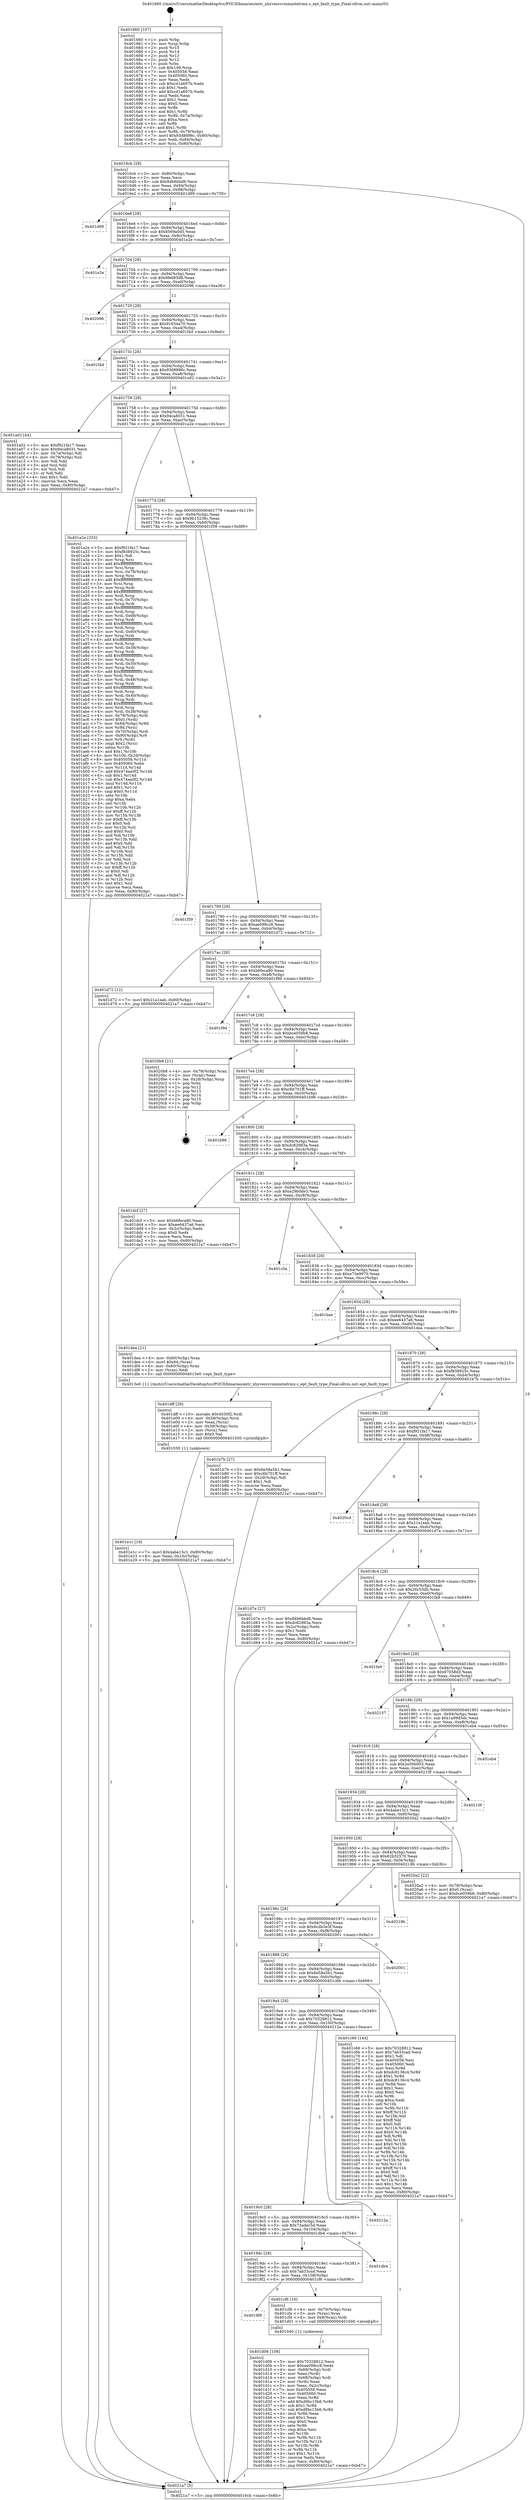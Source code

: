 digraph "0x401660" {
  label = "0x401660 (/mnt/c/Users/mathe/Desktop/tcc/POCII/binaries/extr_xhyvesrcvmmintelvmx.c_ept_fault_type_Final-ollvm.out::main(0))"
  labelloc = "t"
  node[shape=record]

  Entry [label="",width=0.3,height=0.3,shape=circle,fillcolor=black,style=filled]
  "0x4016cb" [label="{
     0x4016cb [29]\l
     | [instrs]\l
     &nbsp;&nbsp;0x4016cb \<+3\>: mov -0x80(%rbp),%eax\l
     &nbsp;&nbsp;0x4016ce \<+2\>: mov %eax,%ecx\l
     &nbsp;&nbsp;0x4016d0 \<+6\>: sub $0x84b6bbd6,%ecx\l
     &nbsp;&nbsp;0x4016d6 \<+6\>: mov %eax,-0x94(%rbp)\l
     &nbsp;&nbsp;0x4016dc \<+6\>: mov %ecx,-0x98(%rbp)\l
     &nbsp;&nbsp;0x4016e2 \<+6\>: je 0000000000401d99 \<main+0x739\>\l
  }"]
  "0x401d99" [label="{
     0x401d99\l
  }", style=dashed]
  "0x4016e8" [label="{
     0x4016e8 [28]\l
     | [instrs]\l
     &nbsp;&nbsp;0x4016e8 \<+5\>: jmp 00000000004016ed \<main+0x8d\>\l
     &nbsp;&nbsp;0x4016ed \<+6\>: mov -0x94(%rbp),%eax\l
     &nbsp;&nbsp;0x4016f3 \<+5\>: sub $0x8569a0d5,%eax\l
     &nbsp;&nbsp;0x4016f8 \<+6\>: mov %eax,-0x9c(%rbp)\l
     &nbsp;&nbsp;0x4016fe \<+6\>: je 0000000000401e2e \<main+0x7ce\>\l
  }"]
  Exit [label="",width=0.3,height=0.3,shape=circle,fillcolor=black,style=filled,peripheries=2]
  "0x401e2e" [label="{
     0x401e2e\l
  }", style=dashed]
  "0x401704" [label="{
     0x401704 [28]\l
     | [instrs]\l
     &nbsp;&nbsp;0x401704 \<+5\>: jmp 0000000000401709 \<main+0xa9\>\l
     &nbsp;&nbsp;0x401709 \<+6\>: mov -0x94(%rbp),%eax\l
     &nbsp;&nbsp;0x40170f \<+5\>: sub $0x8fe685d8,%eax\l
     &nbsp;&nbsp;0x401714 \<+6\>: mov %eax,-0xa0(%rbp)\l
     &nbsp;&nbsp;0x40171a \<+6\>: je 0000000000402096 \<main+0xa36\>\l
  }"]
  "0x401e1c" [label="{
     0x401e1c [18]\l
     | [instrs]\l
     &nbsp;&nbsp;0x401e1c \<+7\>: movl $0x4abe15c1,-0x80(%rbp)\l
     &nbsp;&nbsp;0x401e23 \<+6\>: mov %eax,-0x10c(%rbp)\l
     &nbsp;&nbsp;0x401e29 \<+5\>: jmp 00000000004021a7 \<main+0xb47\>\l
  }"]
  "0x402096" [label="{
     0x402096\l
  }", style=dashed]
  "0x401720" [label="{
     0x401720 [28]\l
     | [instrs]\l
     &nbsp;&nbsp;0x401720 \<+5\>: jmp 0000000000401725 \<main+0xc5\>\l
     &nbsp;&nbsp;0x401725 \<+6\>: mov -0x94(%rbp),%eax\l
     &nbsp;&nbsp;0x40172b \<+5\>: sub $0x91634a70,%eax\l
     &nbsp;&nbsp;0x401730 \<+6\>: mov %eax,-0xa4(%rbp)\l
     &nbsp;&nbsp;0x401736 \<+6\>: je 0000000000401f4d \<main+0x8ed\>\l
  }"]
  "0x401dff" [label="{
     0x401dff [29]\l
     | [instrs]\l
     &nbsp;&nbsp;0x401dff \<+10\>: movabs $0x4030f2,%rdi\l
     &nbsp;&nbsp;0x401e09 \<+4\>: mov -0x58(%rbp),%rcx\l
     &nbsp;&nbsp;0x401e0d \<+2\>: mov %eax,(%rcx)\l
     &nbsp;&nbsp;0x401e0f \<+4\>: mov -0x58(%rbp),%rcx\l
     &nbsp;&nbsp;0x401e13 \<+2\>: mov (%rcx),%esi\l
     &nbsp;&nbsp;0x401e15 \<+2\>: mov $0x0,%al\l
     &nbsp;&nbsp;0x401e17 \<+5\>: call 0000000000401030 \<printf@plt\>\l
     | [calls]\l
     &nbsp;&nbsp;0x401030 \{1\} (unknown)\l
  }"]
  "0x401f4d" [label="{
     0x401f4d\l
  }", style=dashed]
  "0x40173c" [label="{
     0x40173c [28]\l
     | [instrs]\l
     &nbsp;&nbsp;0x40173c \<+5\>: jmp 0000000000401741 \<main+0xe1\>\l
     &nbsp;&nbsp;0x401741 \<+6\>: mov -0x94(%rbp),%eax\l
     &nbsp;&nbsp;0x401747 \<+5\>: sub $0x93d8896c,%eax\l
     &nbsp;&nbsp;0x40174c \<+6\>: mov %eax,-0xa8(%rbp)\l
     &nbsp;&nbsp;0x401752 \<+6\>: je 0000000000401a02 \<main+0x3a2\>\l
  }"]
  "0x401d06" [label="{
     0x401d06 [108]\l
     | [instrs]\l
     &nbsp;&nbsp;0x401d06 \<+5\>: mov $0x70328812,%ecx\l
     &nbsp;&nbsp;0x401d0b \<+5\>: mov $0xae098cc8,%edx\l
     &nbsp;&nbsp;0x401d10 \<+4\>: mov -0x68(%rbp),%rdi\l
     &nbsp;&nbsp;0x401d14 \<+2\>: mov %eax,(%rdi)\l
     &nbsp;&nbsp;0x401d16 \<+4\>: mov -0x68(%rbp),%rdi\l
     &nbsp;&nbsp;0x401d1a \<+2\>: mov (%rdi),%eax\l
     &nbsp;&nbsp;0x401d1c \<+3\>: mov %eax,-0x2c(%rbp)\l
     &nbsp;&nbsp;0x401d1f \<+7\>: mov 0x405058,%eax\l
     &nbsp;&nbsp;0x401d26 \<+7\>: mov 0x405060,%esi\l
     &nbsp;&nbsp;0x401d2d \<+3\>: mov %eax,%r8d\l
     &nbsp;&nbsp;0x401d30 \<+7\>: add $0xd9bc15b6,%r8d\l
     &nbsp;&nbsp;0x401d37 \<+4\>: sub $0x1,%r8d\l
     &nbsp;&nbsp;0x401d3b \<+7\>: sub $0xd9bc15b6,%r8d\l
     &nbsp;&nbsp;0x401d42 \<+4\>: imul %r8d,%eax\l
     &nbsp;&nbsp;0x401d46 \<+3\>: and $0x1,%eax\l
     &nbsp;&nbsp;0x401d49 \<+3\>: cmp $0x0,%eax\l
     &nbsp;&nbsp;0x401d4c \<+4\>: sete %r9b\l
     &nbsp;&nbsp;0x401d50 \<+3\>: cmp $0xa,%esi\l
     &nbsp;&nbsp;0x401d53 \<+4\>: setl %r10b\l
     &nbsp;&nbsp;0x401d57 \<+3\>: mov %r9b,%r11b\l
     &nbsp;&nbsp;0x401d5a \<+3\>: and %r10b,%r11b\l
     &nbsp;&nbsp;0x401d5d \<+3\>: xor %r10b,%r9b\l
     &nbsp;&nbsp;0x401d60 \<+3\>: or %r9b,%r11b\l
     &nbsp;&nbsp;0x401d63 \<+4\>: test $0x1,%r11b\l
     &nbsp;&nbsp;0x401d67 \<+3\>: cmovne %edx,%ecx\l
     &nbsp;&nbsp;0x401d6a \<+3\>: mov %ecx,-0x80(%rbp)\l
     &nbsp;&nbsp;0x401d6d \<+5\>: jmp 00000000004021a7 \<main+0xb47\>\l
  }"]
  "0x401a02" [label="{
     0x401a02 [44]\l
     | [instrs]\l
     &nbsp;&nbsp;0x401a02 \<+5\>: mov $0xf921fa17,%eax\l
     &nbsp;&nbsp;0x401a07 \<+5\>: mov $0x94ca8031,%ecx\l
     &nbsp;&nbsp;0x401a0c \<+3\>: mov -0x7a(%rbp),%dl\l
     &nbsp;&nbsp;0x401a0f \<+4\>: mov -0x79(%rbp),%sil\l
     &nbsp;&nbsp;0x401a13 \<+3\>: mov %dl,%dil\l
     &nbsp;&nbsp;0x401a16 \<+3\>: and %sil,%dil\l
     &nbsp;&nbsp;0x401a19 \<+3\>: xor %sil,%dl\l
     &nbsp;&nbsp;0x401a1c \<+3\>: or %dl,%dil\l
     &nbsp;&nbsp;0x401a1f \<+4\>: test $0x1,%dil\l
     &nbsp;&nbsp;0x401a23 \<+3\>: cmovne %ecx,%eax\l
     &nbsp;&nbsp;0x401a26 \<+3\>: mov %eax,-0x80(%rbp)\l
     &nbsp;&nbsp;0x401a29 \<+5\>: jmp 00000000004021a7 \<main+0xb47\>\l
  }"]
  "0x401758" [label="{
     0x401758 [28]\l
     | [instrs]\l
     &nbsp;&nbsp;0x401758 \<+5\>: jmp 000000000040175d \<main+0xfd\>\l
     &nbsp;&nbsp;0x40175d \<+6\>: mov -0x94(%rbp),%eax\l
     &nbsp;&nbsp;0x401763 \<+5\>: sub $0x94ca8031,%eax\l
     &nbsp;&nbsp;0x401768 \<+6\>: mov %eax,-0xac(%rbp)\l
     &nbsp;&nbsp;0x40176e \<+6\>: je 0000000000401a2e \<main+0x3ce\>\l
  }"]
  "0x4021a7" [label="{
     0x4021a7 [5]\l
     | [instrs]\l
     &nbsp;&nbsp;0x4021a7 \<+5\>: jmp 00000000004016cb \<main+0x6b\>\l
  }"]
  "0x401660" [label="{
     0x401660 [107]\l
     | [instrs]\l
     &nbsp;&nbsp;0x401660 \<+1\>: push %rbp\l
     &nbsp;&nbsp;0x401661 \<+3\>: mov %rsp,%rbp\l
     &nbsp;&nbsp;0x401664 \<+2\>: push %r15\l
     &nbsp;&nbsp;0x401666 \<+2\>: push %r14\l
     &nbsp;&nbsp;0x401668 \<+2\>: push %r13\l
     &nbsp;&nbsp;0x40166a \<+2\>: push %r12\l
     &nbsp;&nbsp;0x40166c \<+1\>: push %rbx\l
     &nbsp;&nbsp;0x40166d \<+7\>: sub $0x108,%rsp\l
     &nbsp;&nbsp;0x401674 \<+7\>: mov 0x405058,%eax\l
     &nbsp;&nbsp;0x40167b \<+7\>: mov 0x405060,%ecx\l
     &nbsp;&nbsp;0x401682 \<+2\>: mov %eax,%edx\l
     &nbsp;&nbsp;0x401684 \<+6\>: sub $0xcd1a697b,%edx\l
     &nbsp;&nbsp;0x40168a \<+3\>: sub $0x1,%edx\l
     &nbsp;&nbsp;0x40168d \<+6\>: add $0xcd1a697b,%edx\l
     &nbsp;&nbsp;0x401693 \<+3\>: imul %edx,%eax\l
     &nbsp;&nbsp;0x401696 \<+3\>: and $0x1,%eax\l
     &nbsp;&nbsp;0x401699 \<+3\>: cmp $0x0,%eax\l
     &nbsp;&nbsp;0x40169c \<+4\>: sete %r8b\l
     &nbsp;&nbsp;0x4016a0 \<+4\>: and $0x1,%r8b\l
     &nbsp;&nbsp;0x4016a4 \<+4\>: mov %r8b,-0x7a(%rbp)\l
     &nbsp;&nbsp;0x4016a8 \<+3\>: cmp $0xa,%ecx\l
     &nbsp;&nbsp;0x4016ab \<+4\>: setl %r8b\l
     &nbsp;&nbsp;0x4016af \<+4\>: and $0x1,%r8b\l
     &nbsp;&nbsp;0x4016b3 \<+4\>: mov %r8b,-0x79(%rbp)\l
     &nbsp;&nbsp;0x4016b7 \<+7\>: movl $0x93d8896c,-0x80(%rbp)\l
     &nbsp;&nbsp;0x4016be \<+6\>: mov %edi,-0x84(%rbp)\l
     &nbsp;&nbsp;0x4016c4 \<+7\>: mov %rsi,-0x90(%rbp)\l
  }"]
  "0x4019f8" [label="{
     0x4019f8\l
  }", style=dashed]
  "0x401a2e" [label="{
     0x401a2e [333]\l
     | [instrs]\l
     &nbsp;&nbsp;0x401a2e \<+5\>: mov $0xf921fa17,%eax\l
     &nbsp;&nbsp;0x401a33 \<+5\>: mov $0xf838925c,%ecx\l
     &nbsp;&nbsp;0x401a38 \<+2\>: mov $0x1,%dl\l
     &nbsp;&nbsp;0x401a3a \<+3\>: mov %rsp,%rsi\l
     &nbsp;&nbsp;0x401a3d \<+4\>: add $0xfffffffffffffff0,%rsi\l
     &nbsp;&nbsp;0x401a41 \<+3\>: mov %rsi,%rsp\l
     &nbsp;&nbsp;0x401a44 \<+4\>: mov %rsi,-0x78(%rbp)\l
     &nbsp;&nbsp;0x401a48 \<+3\>: mov %rsp,%rsi\l
     &nbsp;&nbsp;0x401a4b \<+4\>: add $0xfffffffffffffff0,%rsi\l
     &nbsp;&nbsp;0x401a4f \<+3\>: mov %rsi,%rsp\l
     &nbsp;&nbsp;0x401a52 \<+3\>: mov %rsp,%rdi\l
     &nbsp;&nbsp;0x401a55 \<+4\>: add $0xfffffffffffffff0,%rdi\l
     &nbsp;&nbsp;0x401a59 \<+3\>: mov %rdi,%rsp\l
     &nbsp;&nbsp;0x401a5c \<+4\>: mov %rdi,-0x70(%rbp)\l
     &nbsp;&nbsp;0x401a60 \<+3\>: mov %rsp,%rdi\l
     &nbsp;&nbsp;0x401a63 \<+4\>: add $0xfffffffffffffff0,%rdi\l
     &nbsp;&nbsp;0x401a67 \<+3\>: mov %rdi,%rsp\l
     &nbsp;&nbsp;0x401a6a \<+4\>: mov %rdi,-0x68(%rbp)\l
     &nbsp;&nbsp;0x401a6e \<+3\>: mov %rsp,%rdi\l
     &nbsp;&nbsp;0x401a71 \<+4\>: add $0xfffffffffffffff0,%rdi\l
     &nbsp;&nbsp;0x401a75 \<+3\>: mov %rdi,%rsp\l
     &nbsp;&nbsp;0x401a78 \<+4\>: mov %rdi,-0x60(%rbp)\l
     &nbsp;&nbsp;0x401a7c \<+3\>: mov %rsp,%rdi\l
     &nbsp;&nbsp;0x401a7f \<+4\>: add $0xfffffffffffffff0,%rdi\l
     &nbsp;&nbsp;0x401a83 \<+3\>: mov %rdi,%rsp\l
     &nbsp;&nbsp;0x401a86 \<+4\>: mov %rdi,-0x58(%rbp)\l
     &nbsp;&nbsp;0x401a8a \<+3\>: mov %rsp,%rdi\l
     &nbsp;&nbsp;0x401a8d \<+4\>: add $0xfffffffffffffff0,%rdi\l
     &nbsp;&nbsp;0x401a91 \<+3\>: mov %rdi,%rsp\l
     &nbsp;&nbsp;0x401a94 \<+4\>: mov %rdi,-0x50(%rbp)\l
     &nbsp;&nbsp;0x401a98 \<+3\>: mov %rsp,%rdi\l
     &nbsp;&nbsp;0x401a9b \<+4\>: add $0xfffffffffffffff0,%rdi\l
     &nbsp;&nbsp;0x401a9f \<+3\>: mov %rdi,%rsp\l
     &nbsp;&nbsp;0x401aa2 \<+4\>: mov %rdi,-0x48(%rbp)\l
     &nbsp;&nbsp;0x401aa6 \<+3\>: mov %rsp,%rdi\l
     &nbsp;&nbsp;0x401aa9 \<+4\>: add $0xfffffffffffffff0,%rdi\l
     &nbsp;&nbsp;0x401aad \<+3\>: mov %rdi,%rsp\l
     &nbsp;&nbsp;0x401ab0 \<+4\>: mov %rdi,-0x40(%rbp)\l
     &nbsp;&nbsp;0x401ab4 \<+3\>: mov %rsp,%rdi\l
     &nbsp;&nbsp;0x401ab7 \<+4\>: add $0xfffffffffffffff0,%rdi\l
     &nbsp;&nbsp;0x401abb \<+3\>: mov %rdi,%rsp\l
     &nbsp;&nbsp;0x401abe \<+4\>: mov %rdi,-0x38(%rbp)\l
     &nbsp;&nbsp;0x401ac2 \<+4\>: mov -0x78(%rbp),%rdi\l
     &nbsp;&nbsp;0x401ac6 \<+6\>: movl $0x0,(%rdi)\l
     &nbsp;&nbsp;0x401acc \<+7\>: mov -0x84(%rbp),%r8d\l
     &nbsp;&nbsp;0x401ad3 \<+3\>: mov %r8d,(%rsi)\l
     &nbsp;&nbsp;0x401ad6 \<+4\>: mov -0x70(%rbp),%rdi\l
     &nbsp;&nbsp;0x401ada \<+7\>: mov -0x90(%rbp),%r9\l
     &nbsp;&nbsp;0x401ae1 \<+3\>: mov %r9,(%rdi)\l
     &nbsp;&nbsp;0x401ae4 \<+3\>: cmpl $0x2,(%rsi)\l
     &nbsp;&nbsp;0x401ae7 \<+4\>: setne %r10b\l
     &nbsp;&nbsp;0x401aeb \<+4\>: and $0x1,%r10b\l
     &nbsp;&nbsp;0x401aef \<+4\>: mov %r10b,-0x2d(%rbp)\l
     &nbsp;&nbsp;0x401af3 \<+8\>: mov 0x405058,%r11d\l
     &nbsp;&nbsp;0x401afb \<+7\>: mov 0x405060,%ebx\l
     &nbsp;&nbsp;0x401b02 \<+3\>: mov %r11d,%r14d\l
     &nbsp;&nbsp;0x401b05 \<+7\>: add $0x474aa0f2,%r14d\l
     &nbsp;&nbsp;0x401b0c \<+4\>: sub $0x1,%r14d\l
     &nbsp;&nbsp;0x401b10 \<+7\>: sub $0x474aa0f2,%r14d\l
     &nbsp;&nbsp;0x401b17 \<+4\>: imul %r14d,%r11d\l
     &nbsp;&nbsp;0x401b1b \<+4\>: and $0x1,%r11d\l
     &nbsp;&nbsp;0x401b1f \<+4\>: cmp $0x0,%r11d\l
     &nbsp;&nbsp;0x401b23 \<+4\>: sete %r10b\l
     &nbsp;&nbsp;0x401b27 \<+3\>: cmp $0xa,%ebx\l
     &nbsp;&nbsp;0x401b2a \<+4\>: setl %r15b\l
     &nbsp;&nbsp;0x401b2e \<+3\>: mov %r10b,%r12b\l
     &nbsp;&nbsp;0x401b31 \<+4\>: xor $0xff,%r12b\l
     &nbsp;&nbsp;0x401b35 \<+3\>: mov %r15b,%r13b\l
     &nbsp;&nbsp;0x401b38 \<+4\>: xor $0xff,%r13b\l
     &nbsp;&nbsp;0x401b3c \<+3\>: xor $0x0,%dl\l
     &nbsp;&nbsp;0x401b3f \<+3\>: mov %r12b,%sil\l
     &nbsp;&nbsp;0x401b42 \<+4\>: and $0x0,%sil\l
     &nbsp;&nbsp;0x401b46 \<+3\>: and %dl,%r10b\l
     &nbsp;&nbsp;0x401b49 \<+3\>: mov %r13b,%dil\l
     &nbsp;&nbsp;0x401b4c \<+4\>: and $0x0,%dil\l
     &nbsp;&nbsp;0x401b50 \<+3\>: and %dl,%r15b\l
     &nbsp;&nbsp;0x401b53 \<+3\>: or %r10b,%sil\l
     &nbsp;&nbsp;0x401b56 \<+3\>: or %r15b,%dil\l
     &nbsp;&nbsp;0x401b59 \<+3\>: xor %dil,%sil\l
     &nbsp;&nbsp;0x401b5c \<+3\>: or %r13b,%r12b\l
     &nbsp;&nbsp;0x401b5f \<+4\>: xor $0xff,%r12b\l
     &nbsp;&nbsp;0x401b63 \<+3\>: or $0x0,%dl\l
     &nbsp;&nbsp;0x401b66 \<+3\>: and %dl,%r12b\l
     &nbsp;&nbsp;0x401b69 \<+3\>: or %r12b,%sil\l
     &nbsp;&nbsp;0x401b6c \<+4\>: test $0x1,%sil\l
     &nbsp;&nbsp;0x401b70 \<+3\>: cmovne %ecx,%eax\l
     &nbsp;&nbsp;0x401b73 \<+3\>: mov %eax,-0x80(%rbp)\l
     &nbsp;&nbsp;0x401b76 \<+5\>: jmp 00000000004021a7 \<main+0xb47\>\l
  }"]
  "0x401774" [label="{
     0x401774 [28]\l
     | [instrs]\l
     &nbsp;&nbsp;0x401774 \<+5\>: jmp 0000000000401779 \<main+0x119\>\l
     &nbsp;&nbsp;0x401779 \<+6\>: mov -0x94(%rbp),%eax\l
     &nbsp;&nbsp;0x40177f \<+5\>: sub $0x9b15236c,%eax\l
     &nbsp;&nbsp;0x401784 \<+6\>: mov %eax,-0xb0(%rbp)\l
     &nbsp;&nbsp;0x40178a \<+6\>: je 0000000000401f59 \<main+0x8f9\>\l
  }"]
  "0x401cf6" [label="{
     0x401cf6 [16]\l
     | [instrs]\l
     &nbsp;&nbsp;0x401cf6 \<+4\>: mov -0x70(%rbp),%rax\l
     &nbsp;&nbsp;0x401cfa \<+3\>: mov (%rax),%rax\l
     &nbsp;&nbsp;0x401cfd \<+4\>: mov 0x8(%rax),%rdi\l
     &nbsp;&nbsp;0x401d01 \<+5\>: call 0000000000401040 \<atoi@plt\>\l
     | [calls]\l
     &nbsp;&nbsp;0x401040 \{1\} (unknown)\l
  }"]
  "0x4019dc" [label="{
     0x4019dc [28]\l
     | [instrs]\l
     &nbsp;&nbsp;0x4019dc \<+5\>: jmp 00000000004019e1 \<main+0x381\>\l
     &nbsp;&nbsp;0x4019e1 \<+6\>: mov -0x94(%rbp),%eax\l
     &nbsp;&nbsp;0x4019e7 \<+5\>: sub $0x7ab33cad,%eax\l
     &nbsp;&nbsp;0x4019ec \<+6\>: mov %eax,-0x108(%rbp)\l
     &nbsp;&nbsp;0x4019f2 \<+6\>: je 0000000000401cf6 \<main+0x696\>\l
  }"]
  "0x401f59" [label="{
     0x401f59\l
  }", style=dashed]
  "0x401790" [label="{
     0x401790 [28]\l
     | [instrs]\l
     &nbsp;&nbsp;0x401790 \<+5\>: jmp 0000000000401795 \<main+0x135\>\l
     &nbsp;&nbsp;0x401795 \<+6\>: mov -0x94(%rbp),%eax\l
     &nbsp;&nbsp;0x40179b \<+5\>: sub $0xae098cc8,%eax\l
     &nbsp;&nbsp;0x4017a0 \<+6\>: mov %eax,-0xb4(%rbp)\l
     &nbsp;&nbsp;0x4017a6 \<+6\>: je 0000000000401d72 \<main+0x712\>\l
  }"]
  "0x401db4" [label="{
     0x401db4\l
  }", style=dashed]
  "0x401d72" [label="{
     0x401d72 [12]\l
     | [instrs]\l
     &nbsp;&nbsp;0x401d72 \<+7\>: movl $0x21a1eab,-0x80(%rbp)\l
     &nbsp;&nbsp;0x401d79 \<+5\>: jmp 00000000004021a7 \<main+0xb47\>\l
  }"]
  "0x4017ac" [label="{
     0x4017ac [28]\l
     | [instrs]\l
     &nbsp;&nbsp;0x4017ac \<+5\>: jmp 00000000004017b1 \<main+0x151\>\l
     &nbsp;&nbsp;0x4017b1 \<+6\>: mov -0x94(%rbp),%eax\l
     &nbsp;&nbsp;0x4017b7 \<+5\>: sub $0xb6feca80,%eax\l
     &nbsp;&nbsp;0x4017bc \<+6\>: mov %eax,-0xb8(%rbp)\l
     &nbsp;&nbsp;0x4017c2 \<+6\>: je 0000000000401f9d \<main+0x93d\>\l
  }"]
  "0x4019c0" [label="{
     0x4019c0 [28]\l
     | [instrs]\l
     &nbsp;&nbsp;0x4019c0 \<+5\>: jmp 00000000004019c5 \<main+0x365\>\l
     &nbsp;&nbsp;0x4019c5 \<+6\>: mov -0x94(%rbp),%eax\l
     &nbsp;&nbsp;0x4019cb \<+5\>: sub $0x73adec5d,%eax\l
     &nbsp;&nbsp;0x4019d0 \<+6\>: mov %eax,-0x104(%rbp)\l
     &nbsp;&nbsp;0x4019d6 \<+6\>: je 0000000000401db4 \<main+0x754\>\l
  }"]
  "0x401f9d" [label="{
     0x401f9d\l
  }", style=dashed]
  "0x4017c8" [label="{
     0x4017c8 [28]\l
     | [instrs]\l
     &nbsp;&nbsp;0x4017c8 \<+5\>: jmp 00000000004017cd \<main+0x16d\>\l
     &nbsp;&nbsp;0x4017cd \<+6\>: mov -0x94(%rbp),%eax\l
     &nbsp;&nbsp;0x4017d3 \<+5\>: sub $0xbce059b8,%eax\l
     &nbsp;&nbsp;0x4017d8 \<+6\>: mov %eax,-0xbc(%rbp)\l
     &nbsp;&nbsp;0x4017de \<+6\>: je 00000000004020b8 \<main+0xa58\>\l
  }"]
  "0x40212a" [label="{
     0x40212a\l
  }", style=dashed]
  "0x4020b8" [label="{
     0x4020b8 [21]\l
     | [instrs]\l
     &nbsp;&nbsp;0x4020b8 \<+4\>: mov -0x78(%rbp),%rax\l
     &nbsp;&nbsp;0x4020bc \<+2\>: mov (%rax),%eax\l
     &nbsp;&nbsp;0x4020be \<+4\>: lea -0x28(%rbp),%rsp\l
     &nbsp;&nbsp;0x4020c2 \<+1\>: pop %rbx\l
     &nbsp;&nbsp;0x4020c3 \<+2\>: pop %r12\l
     &nbsp;&nbsp;0x4020c5 \<+2\>: pop %r13\l
     &nbsp;&nbsp;0x4020c7 \<+2\>: pop %r14\l
     &nbsp;&nbsp;0x4020c9 \<+2\>: pop %r15\l
     &nbsp;&nbsp;0x4020cb \<+1\>: pop %rbp\l
     &nbsp;&nbsp;0x4020cc \<+1\>: ret\l
  }"]
  "0x4017e4" [label="{
     0x4017e4 [28]\l
     | [instrs]\l
     &nbsp;&nbsp;0x4017e4 \<+5\>: jmp 00000000004017e9 \<main+0x189\>\l
     &nbsp;&nbsp;0x4017e9 \<+6\>: mov -0x94(%rbp),%eax\l
     &nbsp;&nbsp;0x4017ef \<+5\>: sub $0xc6b701ff,%eax\l
     &nbsp;&nbsp;0x4017f4 \<+6\>: mov %eax,-0xc0(%rbp)\l
     &nbsp;&nbsp;0x4017fa \<+6\>: je 0000000000401b96 \<main+0x536\>\l
  }"]
  "0x4019a4" [label="{
     0x4019a4 [28]\l
     | [instrs]\l
     &nbsp;&nbsp;0x4019a4 \<+5\>: jmp 00000000004019a9 \<main+0x349\>\l
     &nbsp;&nbsp;0x4019a9 \<+6\>: mov -0x94(%rbp),%eax\l
     &nbsp;&nbsp;0x4019af \<+5\>: sub $0x70328812,%eax\l
     &nbsp;&nbsp;0x4019b4 \<+6\>: mov %eax,-0x100(%rbp)\l
     &nbsp;&nbsp;0x4019ba \<+6\>: je 000000000040212a \<main+0xaca\>\l
  }"]
  "0x401b96" [label="{
     0x401b96\l
  }", style=dashed]
  "0x401800" [label="{
     0x401800 [28]\l
     | [instrs]\l
     &nbsp;&nbsp;0x401800 \<+5\>: jmp 0000000000401805 \<main+0x1a5\>\l
     &nbsp;&nbsp;0x401805 \<+6\>: mov -0x94(%rbp),%eax\l
     &nbsp;&nbsp;0x40180b \<+5\>: sub $0xdc82983a,%eax\l
     &nbsp;&nbsp;0x401810 \<+6\>: mov %eax,-0xc4(%rbp)\l
     &nbsp;&nbsp;0x401816 \<+6\>: je 0000000000401dcf \<main+0x76f\>\l
  }"]
  "0x401c66" [label="{
     0x401c66 [144]\l
     | [instrs]\l
     &nbsp;&nbsp;0x401c66 \<+5\>: mov $0x70328812,%eax\l
     &nbsp;&nbsp;0x401c6b \<+5\>: mov $0x7ab33cad,%ecx\l
     &nbsp;&nbsp;0x401c70 \<+2\>: mov $0x1,%dl\l
     &nbsp;&nbsp;0x401c72 \<+7\>: mov 0x405058,%esi\l
     &nbsp;&nbsp;0x401c79 \<+7\>: mov 0x405060,%edi\l
     &nbsp;&nbsp;0x401c80 \<+3\>: mov %esi,%r8d\l
     &nbsp;&nbsp;0x401c83 \<+7\>: sub $0xdc8136c4,%r8d\l
     &nbsp;&nbsp;0x401c8a \<+4\>: sub $0x1,%r8d\l
     &nbsp;&nbsp;0x401c8e \<+7\>: add $0xdc8136c4,%r8d\l
     &nbsp;&nbsp;0x401c95 \<+4\>: imul %r8d,%esi\l
     &nbsp;&nbsp;0x401c99 \<+3\>: and $0x1,%esi\l
     &nbsp;&nbsp;0x401c9c \<+3\>: cmp $0x0,%esi\l
     &nbsp;&nbsp;0x401c9f \<+4\>: sete %r9b\l
     &nbsp;&nbsp;0x401ca3 \<+3\>: cmp $0xa,%edi\l
     &nbsp;&nbsp;0x401ca6 \<+4\>: setl %r10b\l
     &nbsp;&nbsp;0x401caa \<+3\>: mov %r9b,%r11b\l
     &nbsp;&nbsp;0x401cad \<+4\>: xor $0xff,%r11b\l
     &nbsp;&nbsp;0x401cb1 \<+3\>: mov %r10b,%bl\l
     &nbsp;&nbsp;0x401cb4 \<+3\>: xor $0xff,%bl\l
     &nbsp;&nbsp;0x401cb7 \<+3\>: xor $0x0,%dl\l
     &nbsp;&nbsp;0x401cba \<+3\>: mov %r11b,%r14b\l
     &nbsp;&nbsp;0x401cbd \<+4\>: and $0x0,%r14b\l
     &nbsp;&nbsp;0x401cc1 \<+3\>: and %dl,%r9b\l
     &nbsp;&nbsp;0x401cc4 \<+3\>: mov %bl,%r15b\l
     &nbsp;&nbsp;0x401cc7 \<+4\>: and $0x0,%r15b\l
     &nbsp;&nbsp;0x401ccb \<+3\>: and %dl,%r10b\l
     &nbsp;&nbsp;0x401cce \<+3\>: or %r9b,%r14b\l
     &nbsp;&nbsp;0x401cd1 \<+3\>: or %r10b,%r15b\l
     &nbsp;&nbsp;0x401cd4 \<+3\>: xor %r15b,%r14b\l
     &nbsp;&nbsp;0x401cd7 \<+3\>: or %bl,%r11b\l
     &nbsp;&nbsp;0x401cda \<+4\>: xor $0xff,%r11b\l
     &nbsp;&nbsp;0x401cde \<+3\>: or $0x0,%dl\l
     &nbsp;&nbsp;0x401ce1 \<+3\>: and %dl,%r11b\l
     &nbsp;&nbsp;0x401ce4 \<+3\>: or %r11b,%r14b\l
     &nbsp;&nbsp;0x401ce7 \<+4\>: test $0x1,%r14b\l
     &nbsp;&nbsp;0x401ceb \<+3\>: cmovne %ecx,%eax\l
     &nbsp;&nbsp;0x401cee \<+3\>: mov %eax,-0x80(%rbp)\l
     &nbsp;&nbsp;0x401cf1 \<+5\>: jmp 00000000004021a7 \<main+0xb47\>\l
  }"]
  "0x401dcf" [label="{
     0x401dcf [27]\l
     | [instrs]\l
     &nbsp;&nbsp;0x401dcf \<+5\>: mov $0xb6feca80,%eax\l
     &nbsp;&nbsp;0x401dd4 \<+5\>: mov $0xee6437a6,%ecx\l
     &nbsp;&nbsp;0x401dd9 \<+3\>: mov -0x2c(%rbp),%edx\l
     &nbsp;&nbsp;0x401ddc \<+3\>: cmp $0x0,%edx\l
     &nbsp;&nbsp;0x401ddf \<+3\>: cmove %ecx,%eax\l
     &nbsp;&nbsp;0x401de2 \<+3\>: mov %eax,-0x80(%rbp)\l
     &nbsp;&nbsp;0x401de5 \<+5\>: jmp 00000000004021a7 \<main+0xb47\>\l
  }"]
  "0x40181c" [label="{
     0x40181c [28]\l
     | [instrs]\l
     &nbsp;&nbsp;0x40181c \<+5\>: jmp 0000000000401821 \<main+0x1c1\>\l
     &nbsp;&nbsp;0x401821 \<+6\>: mov -0x94(%rbp),%eax\l
     &nbsp;&nbsp;0x401827 \<+5\>: sub $0xe29b0de3,%eax\l
     &nbsp;&nbsp;0x40182c \<+6\>: mov %eax,-0xc8(%rbp)\l
     &nbsp;&nbsp;0x401832 \<+6\>: je 0000000000401c5a \<main+0x5fa\>\l
  }"]
  "0x401988" [label="{
     0x401988 [28]\l
     | [instrs]\l
     &nbsp;&nbsp;0x401988 \<+5\>: jmp 000000000040198d \<main+0x32d\>\l
     &nbsp;&nbsp;0x40198d \<+6\>: mov -0x94(%rbp),%eax\l
     &nbsp;&nbsp;0x401993 \<+5\>: sub $0x6e58a5b1,%eax\l
     &nbsp;&nbsp;0x401998 \<+6\>: mov %eax,-0xfc(%rbp)\l
     &nbsp;&nbsp;0x40199e \<+6\>: je 0000000000401c66 \<main+0x606\>\l
  }"]
  "0x401c5a" [label="{
     0x401c5a\l
  }", style=dashed]
  "0x401838" [label="{
     0x401838 [28]\l
     | [instrs]\l
     &nbsp;&nbsp;0x401838 \<+5\>: jmp 000000000040183d \<main+0x1dd\>\l
     &nbsp;&nbsp;0x40183d \<+6\>: mov -0x94(%rbp),%eax\l
     &nbsp;&nbsp;0x401843 \<+5\>: sub $0xe73e9970,%eax\l
     &nbsp;&nbsp;0x401848 \<+6\>: mov %eax,-0xcc(%rbp)\l
     &nbsp;&nbsp;0x40184e \<+6\>: je 0000000000401bee \<main+0x58e\>\l
  }"]
  "0x402001" [label="{
     0x402001\l
  }", style=dashed]
  "0x401bee" [label="{
     0x401bee\l
  }", style=dashed]
  "0x401854" [label="{
     0x401854 [28]\l
     | [instrs]\l
     &nbsp;&nbsp;0x401854 \<+5\>: jmp 0000000000401859 \<main+0x1f9\>\l
     &nbsp;&nbsp;0x401859 \<+6\>: mov -0x94(%rbp),%eax\l
     &nbsp;&nbsp;0x40185f \<+5\>: sub $0xee6437a6,%eax\l
     &nbsp;&nbsp;0x401864 \<+6\>: mov %eax,-0xd0(%rbp)\l
     &nbsp;&nbsp;0x40186a \<+6\>: je 0000000000401dea \<main+0x78a\>\l
  }"]
  "0x40196c" [label="{
     0x40196c [28]\l
     | [instrs]\l
     &nbsp;&nbsp;0x40196c \<+5\>: jmp 0000000000401971 \<main+0x311\>\l
     &nbsp;&nbsp;0x401971 \<+6\>: mov -0x94(%rbp),%eax\l
     &nbsp;&nbsp;0x401977 \<+5\>: sub $0x6cdb3e3f,%eax\l
     &nbsp;&nbsp;0x40197c \<+6\>: mov %eax,-0xf8(%rbp)\l
     &nbsp;&nbsp;0x401982 \<+6\>: je 0000000000402001 \<main+0x9a1\>\l
  }"]
  "0x401dea" [label="{
     0x401dea [21]\l
     | [instrs]\l
     &nbsp;&nbsp;0x401dea \<+4\>: mov -0x60(%rbp),%rax\l
     &nbsp;&nbsp;0x401dee \<+6\>: movl $0x64,(%rax)\l
     &nbsp;&nbsp;0x401df4 \<+4\>: mov -0x60(%rbp),%rax\l
     &nbsp;&nbsp;0x401df8 \<+2\>: mov (%rax),%edi\l
     &nbsp;&nbsp;0x401dfa \<+5\>: call 00000000004013e0 \<ept_fault_type\>\l
     | [calls]\l
     &nbsp;&nbsp;0x4013e0 \{1\} (/mnt/c/Users/mathe/Desktop/tcc/POCII/binaries/extr_xhyvesrcvmmintelvmx.c_ept_fault_type_Final-ollvm.out::ept_fault_type)\l
  }"]
  "0x401870" [label="{
     0x401870 [28]\l
     | [instrs]\l
     &nbsp;&nbsp;0x401870 \<+5\>: jmp 0000000000401875 \<main+0x215\>\l
     &nbsp;&nbsp;0x401875 \<+6\>: mov -0x94(%rbp),%eax\l
     &nbsp;&nbsp;0x40187b \<+5\>: sub $0xf838925c,%eax\l
     &nbsp;&nbsp;0x401880 \<+6\>: mov %eax,-0xd4(%rbp)\l
     &nbsp;&nbsp;0x401886 \<+6\>: je 0000000000401b7b \<main+0x51b\>\l
  }"]
  "0x40219b" [label="{
     0x40219b\l
  }", style=dashed]
  "0x401b7b" [label="{
     0x401b7b [27]\l
     | [instrs]\l
     &nbsp;&nbsp;0x401b7b \<+5\>: mov $0x6e58a5b1,%eax\l
     &nbsp;&nbsp;0x401b80 \<+5\>: mov $0xc6b701ff,%ecx\l
     &nbsp;&nbsp;0x401b85 \<+3\>: mov -0x2d(%rbp),%dl\l
     &nbsp;&nbsp;0x401b88 \<+3\>: test $0x1,%dl\l
     &nbsp;&nbsp;0x401b8b \<+3\>: cmovne %ecx,%eax\l
     &nbsp;&nbsp;0x401b8e \<+3\>: mov %eax,-0x80(%rbp)\l
     &nbsp;&nbsp;0x401b91 \<+5\>: jmp 00000000004021a7 \<main+0xb47\>\l
  }"]
  "0x40188c" [label="{
     0x40188c [28]\l
     | [instrs]\l
     &nbsp;&nbsp;0x40188c \<+5\>: jmp 0000000000401891 \<main+0x231\>\l
     &nbsp;&nbsp;0x401891 \<+6\>: mov -0x94(%rbp),%eax\l
     &nbsp;&nbsp;0x401897 \<+5\>: sub $0xf921fa17,%eax\l
     &nbsp;&nbsp;0x40189c \<+6\>: mov %eax,-0xd8(%rbp)\l
     &nbsp;&nbsp;0x4018a2 \<+6\>: je 00000000004020cd \<main+0xa6d\>\l
  }"]
  "0x401950" [label="{
     0x401950 [28]\l
     | [instrs]\l
     &nbsp;&nbsp;0x401950 \<+5\>: jmp 0000000000401955 \<main+0x2f5\>\l
     &nbsp;&nbsp;0x401955 \<+6\>: mov -0x94(%rbp),%eax\l
     &nbsp;&nbsp;0x40195b \<+5\>: sub $0x62b32570,%eax\l
     &nbsp;&nbsp;0x401960 \<+6\>: mov %eax,-0xf4(%rbp)\l
     &nbsp;&nbsp;0x401966 \<+6\>: je 000000000040219b \<main+0xb3b\>\l
  }"]
  "0x4020cd" [label="{
     0x4020cd\l
  }", style=dashed]
  "0x4018a8" [label="{
     0x4018a8 [28]\l
     | [instrs]\l
     &nbsp;&nbsp;0x4018a8 \<+5\>: jmp 00000000004018ad \<main+0x24d\>\l
     &nbsp;&nbsp;0x4018ad \<+6\>: mov -0x94(%rbp),%eax\l
     &nbsp;&nbsp;0x4018b3 \<+5\>: sub $0x21a1eab,%eax\l
     &nbsp;&nbsp;0x4018b8 \<+6\>: mov %eax,-0xdc(%rbp)\l
     &nbsp;&nbsp;0x4018be \<+6\>: je 0000000000401d7e \<main+0x71e\>\l
  }"]
  "0x4020a2" [label="{
     0x4020a2 [22]\l
     | [instrs]\l
     &nbsp;&nbsp;0x4020a2 \<+4\>: mov -0x78(%rbp),%rax\l
     &nbsp;&nbsp;0x4020a6 \<+6\>: movl $0x0,(%rax)\l
     &nbsp;&nbsp;0x4020ac \<+7\>: movl $0xbce059b8,-0x80(%rbp)\l
     &nbsp;&nbsp;0x4020b3 \<+5\>: jmp 00000000004021a7 \<main+0xb47\>\l
  }"]
  "0x401d7e" [label="{
     0x401d7e [27]\l
     | [instrs]\l
     &nbsp;&nbsp;0x401d7e \<+5\>: mov $0x84b6bbd6,%eax\l
     &nbsp;&nbsp;0x401d83 \<+5\>: mov $0xdc82983a,%ecx\l
     &nbsp;&nbsp;0x401d88 \<+3\>: mov -0x2c(%rbp),%edx\l
     &nbsp;&nbsp;0x401d8b \<+3\>: cmp $0x1,%edx\l
     &nbsp;&nbsp;0x401d8e \<+3\>: cmovl %ecx,%eax\l
     &nbsp;&nbsp;0x401d91 \<+3\>: mov %eax,-0x80(%rbp)\l
     &nbsp;&nbsp;0x401d94 \<+5\>: jmp 00000000004021a7 \<main+0xb47\>\l
  }"]
  "0x4018c4" [label="{
     0x4018c4 [28]\l
     | [instrs]\l
     &nbsp;&nbsp;0x4018c4 \<+5\>: jmp 00000000004018c9 \<main+0x269\>\l
     &nbsp;&nbsp;0x4018c9 \<+6\>: mov -0x94(%rbp),%eax\l
     &nbsp;&nbsp;0x4018cf \<+5\>: sub $0x26c53db,%eax\l
     &nbsp;&nbsp;0x4018d4 \<+6\>: mov %eax,-0xe0(%rbp)\l
     &nbsp;&nbsp;0x4018da \<+6\>: je 0000000000401fa9 \<main+0x949\>\l
  }"]
  "0x401934" [label="{
     0x401934 [28]\l
     | [instrs]\l
     &nbsp;&nbsp;0x401934 \<+5\>: jmp 0000000000401939 \<main+0x2d9\>\l
     &nbsp;&nbsp;0x401939 \<+6\>: mov -0x94(%rbp),%eax\l
     &nbsp;&nbsp;0x40193f \<+5\>: sub $0x4abe15c1,%eax\l
     &nbsp;&nbsp;0x401944 \<+6\>: mov %eax,-0xf0(%rbp)\l
     &nbsp;&nbsp;0x40194a \<+6\>: je 00000000004020a2 \<main+0xa42\>\l
  }"]
  "0x401fa9" [label="{
     0x401fa9\l
  }", style=dashed]
  "0x4018e0" [label="{
     0x4018e0 [28]\l
     | [instrs]\l
     &nbsp;&nbsp;0x4018e0 \<+5\>: jmp 00000000004018e5 \<main+0x285\>\l
     &nbsp;&nbsp;0x4018e5 \<+6\>: mov -0x94(%rbp),%eax\l
     &nbsp;&nbsp;0x4018eb \<+5\>: sub $0x87058d3,%eax\l
     &nbsp;&nbsp;0x4018f0 \<+6\>: mov %eax,-0xe4(%rbp)\l
     &nbsp;&nbsp;0x4018f6 \<+6\>: je 0000000000402157 \<main+0xaf7\>\l
  }"]
  "0x40210f" [label="{
     0x40210f\l
  }", style=dashed]
  "0x402157" [label="{
     0x402157\l
  }", style=dashed]
  "0x4018fc" [label="{
     0x4018fc [28]\l
     | [instrs]\l
     &nbsp;&nbsp;0x4018fc \<+5\>: jmp 0000000000401901 \<main+0x2a1\>\l
     &nbsp;&nbsp;0x401901 \<+6\>: mov -0x94(%rbp),%eax\l
     &nbsp;&nbsp;0x401907 \<+5\>: sub $0x1a09d5dc,%eax\l
     &nbsp;&nbsp;0x40190c \<+6\>: mov %eax,-0xe8(%rbp)\l
     &nbsp;&nbsp;0x401912 \<+6\>: je 0000000000401eb4 \<main+0x854\>\l
  }"]
  "0x401918" [label="{
     0x401918 [28]\l
     | [instrs]\l
     &nbsp;&nbsp;0x401918 \<+5\>: jmp 000000000040191d \<main+0x2bd\>\l
     &nbsp;&nbsp;0x40191d \<+6\>: mov -0x94(%rbp),%eax\l
     &nbsp;&nbsp;0x401923 \<+5\>: sub $0x2e50b003,%eax\l
     &nbsp;&nbsp;0x401928 \<+6\>: mov %eax,-0xec(%rbp)\l
     &nbsp;&nbsp;0x40192e \<+6\>: je 000000000040210f \<main+0xaaf\>\l
  }"]
  "0x401eb4" [label="{
     0x401eb4\l
  }", style=dashed]
  Entry -> "0x401660" [label=" 1"]
  "0x4016cb" -> "0x401d99" [label=" 0"]
  "0x4016cb" -> "0x4016e8" [label=" 11"]
  "0x4020b8" -> Exit [label=" 1"]
  "0x4016e8" -> "0x401e2e" [label=" 0"]
  "0x4016e8" -> "0x401704" [label=" 11"]
  "0x4020a2" -> "0x4021a7" [label=" 1"]
  "0x401704" -> "0x402096" [label=" 0"]
  "0x401704" -> "0x401720" [label=" 11"]
  "0x401e1c" -> "0x4021a7" [label=" 1"]
  "0x401720" -> "0x401f4d" [label=" 0"]
  "0x401720" -> "0x40173c" [label=" 11"]
  "0x401dff" -> "0x401e1c" [label=" 1"]
  "0x40173c" -> "0x401a02" [label=" 1"]
  "0x40173c" -> "0x401758" [label=" 10"]
  "0x401a02" -> "0x4021a7" [label=" 1"]
  "0x401660" -> "0x4016cb" [label=" 1"]
  "0x4021a7" -> "0x4016cb" [label=" 10"]
  "0x401dea" -> "0x401dff" [label=" 1"]
  "0x401758" -> "0x401a2e" [label=" 1"]
  "0x401758" -> "0x401774" [label=" 9"]
  "0x401dcf" -> "0x4021a7" [label=" 1"]
  "0x401a2e" -> "0x4021a7" [label=" 1"]
  "0x401d7e" -> "0x4021a7" [label=" 1"]
  "0x401774" -> "0x401f59" [label=" 0"]
  "0x401774" -> "0x401790" [label=" 9"]
  "0x401d06" -> "0x4021a7" [label=" 1"]
  "0x401790" -> "0x401d72" [label=" 1"]
  "0x401790" -> "0x4017ac" [label=" 8"]
  "0x401cf6" -> "0x401d06" [label=" 1"]
  "0x4017ac" -> "0x401f9d" [label=" 0"]
  "0x4017ac" -> "0x4017c8" [label=" 8"]
  "0x4019dc" -> "0x401cf6" [label=" 1"]
  "0x4017c8" -> "0x4020b8" [label=" 1"]
  "0x4017c8" -> "0x4017e4" [label=" 7"]
  "0x401d72" -> "0x4021a7" [label=" 1"]
  "0x4017e4" -> "0x401b96" [label=" 0"]
  "0x4017e4" -> "0x401800" [label=" 7"]
  "0x4019c0" -> "0x401db4" [label=" 0"]
  "0x401800" -> "0x401dcf" [label=" 1"]
  "0x401800" -> "0x40181c" [label=" 6"]
  "0x4019dc" -> "0x4019f8" [label=" 0"]
  "0x40181c" -> "0x401c5a" [label=" 0"]
  "0x40181c" -> "0x401838" [label=" 6"]
  "0x4019a4" -> "0x40212a" [label=" 0"]
  "0x401838" -> "0x401bee" [label=" 0"]
  "0x401838" -> "0x401854" [label=" 6"]
  "0x4019c0" -> "0x4019dc" [label=" 1"]
  "0x401854" -> "0x401dea" [label=" 1"]
  "0x401854" -> "0x401870" [label=" 5"]
  "0x401988" -> "0x4019a4" [label=" 1"]
  "0x401870" -> "0x401b7b" [label=" 1"]
  "0x401870" -> "0x40188c" [label=" 4"]
  "0x401b7b" -> "0x4021a7" [label=" 1"]
  "0x401988" -> "0x401c66" [label=" 1"]
  "0x40188c" -> "0x4020cd" [label=" 0"]
  "0x40188c" -> "0x4018a8" [label=" 4"]
  "0x40196c" -> "0x401988" [label=" 2"]
  "0x4018a8" -> "0x401d7e" [label=" 1"]
  "0x4018a8" -> "0x4018c4" [label=" 3"]
  "0x40196c" -> "0x402001" [label=" 0"]
  "0x4018c4" -> "0x401fa9" [label=" 0"]
  "0x4018c4" -> "0x4018e0" [label=" 3"]
  "0x401950" -> "0x40196c" [label=" 2"]
  "0x4018e0" -> "0x402157" [label=" 0"]
  "0x4018e0" -> "0x4018fc" [label=" 3"]
  "0x401950" -> "0x40219b" [label=" 0"]
  "0x4018fc" -> "0x401eb4" [label=" 0"]
  "0x4018fc" -> "0x401918" [label=" 3"]
  "0x4019a4" -> "0x4019c0" [label=" 1"]
  "0x401918" -> "0x40210f" [label=" 0"]
  "0x401918" -> "0x401934" [label=" 3"]
  "0x401c66" -> "0x4021a7" [label=" 1"]
  "0x401934" -> "0x4020a2" [label=" 1"]
  "0x401934" -> "0x401950" [label=" 2"]
}
